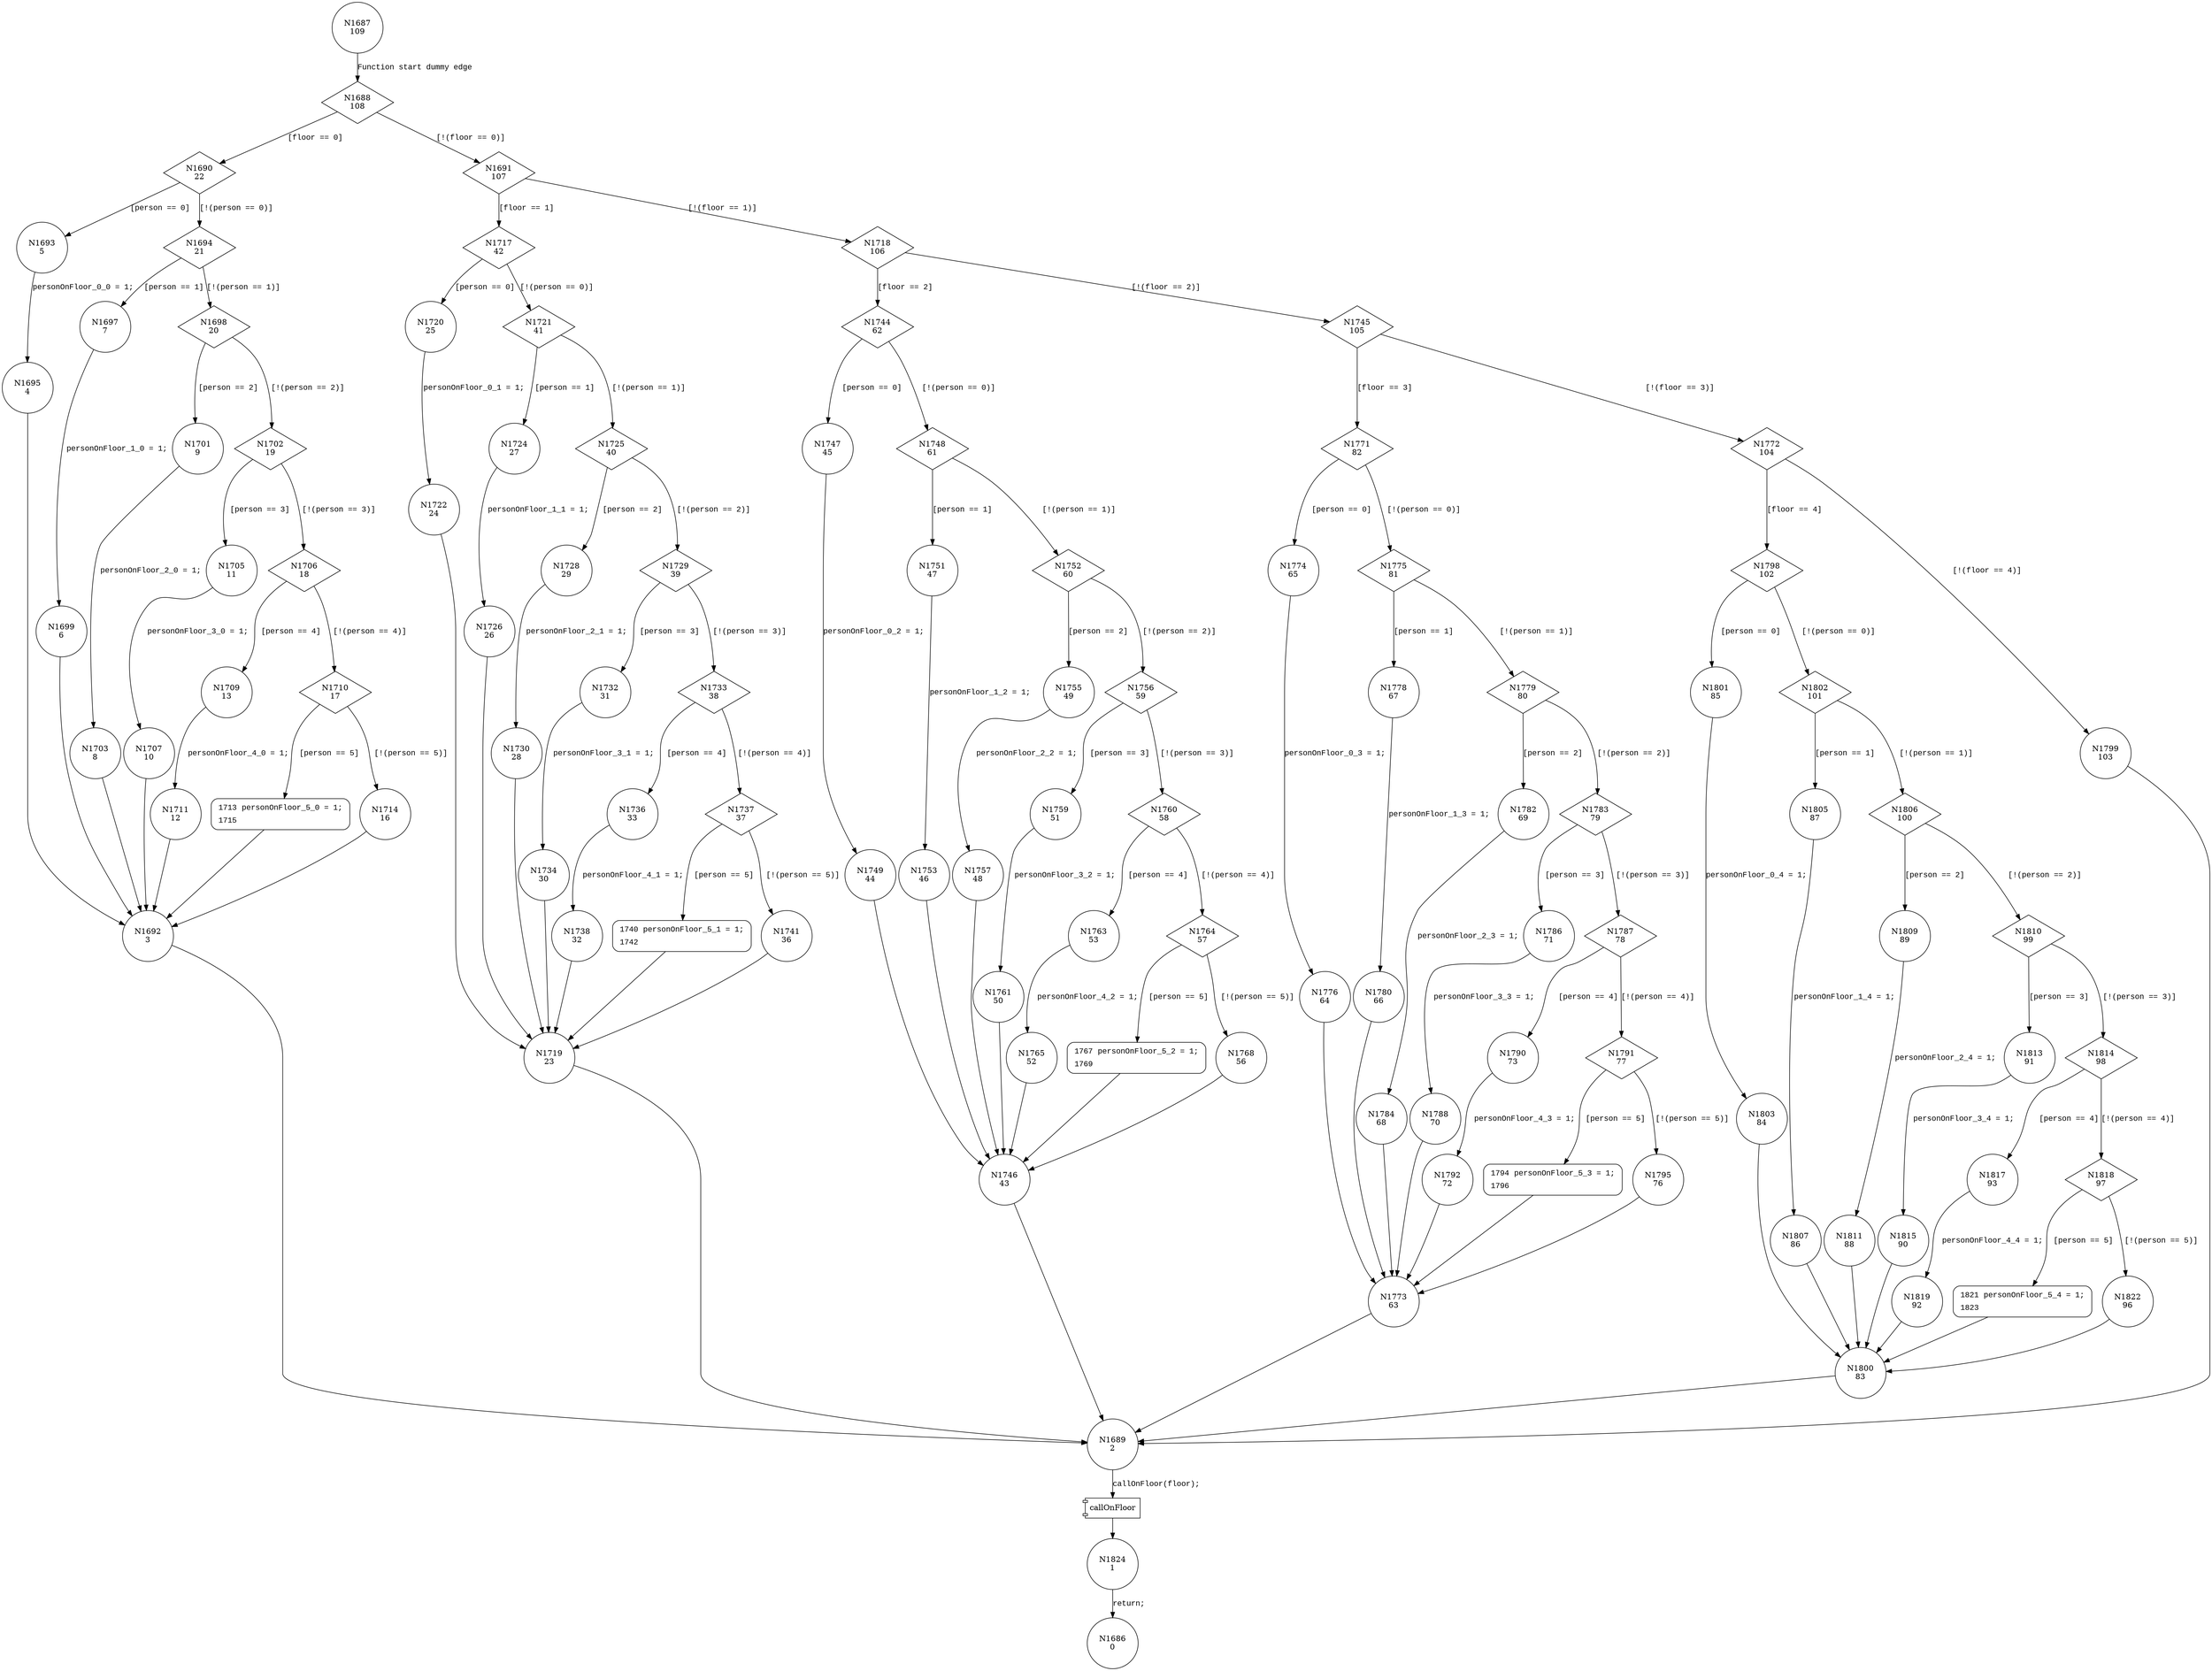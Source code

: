 digraph initPersonOnFloor {
1687 [shape="circle" label="N1687\n109"]
1688 [shape="diamond" label="N1688\n108"]
1690 [shape="diamond" label="N1690\n22"]
1691 [shape="diamond" label="N1691\n107"]
1717 [shape="diamond" label="N1717\n42"]
1718 [shape="diamond" label="N1718\n106"]
1744 [shape="diamond" label="N1744\n62"]
1745 [shape="diamond" label="N1745\n105"]
1771 [shape="diamond" label="N1771\n82"]
1772 [shape="diamond" label="N1772\n104"]
1798 [shape="diamond" label="N1798\n102"]
1799 [shape="circle" label="N1799\n103"]
1689 [shape="circle" label="N1689\n2"]
1824 [shape="circle" label="N1824\n1"]
1801 [shape="circle" label="N1801\n85"]
1802 [shape="diamond" label="N1802\n101"]
1805 [shape="circle" label="N1805\n87"]
1806 [shape="diamond" label="N1806\n100"]
1809 [shape="circle" label="N1809\n89"]
1810 [shape="diamond" label="N1810\n99"]
1813 [shape="circle" label="N1813\n91"]
1814 [shape="diamond" label="N1814\n98"]
1817 [shape="circle" label="N1817\n93"]
1818 [shape="diamond" label="N1818\n97"]
1821 [shape="circle" label="N1821\n95"]
1822 [shape="circle" label="N1822\n96"]
1800 [shape="circle" label="N1800\n83"]
1819 [shape="circle" label="N1819\n92"]
1815 [shape="circle" label="N1815\n90"]
1811 [shape="circle" label="N1811\n88"]
1807 [shape="circle" label="N1807\n86"]
1803 [shape="circle" label="N1803\n84"]
1774 [shape="circle" label="N1774\n65"]
1775 [shape="diamond" label="N1775\n81"]
1778 [shape="circle" label="N1778\n67"]
1779 [shape="diamond" label="N1779\n80"]
1782 [shape="circle" label="N1782\n69"]
1783 [shape="diamond" label="N1783\n79"]
1786 [shape="circle" label="N1786\n71"]
1787 [shape="diamond" label="N1787\n78"]
1790 [shape="circle" label="N1790\n73"]
1791 [shape="diamond" label="N1791\n77"]
1794 [shape="circle" label="N1794\n75"]
1795 [shape="circle" label="N1795\n76"]
1773 [shape="circle" label="N1773\n63"]
1792 [shape="circle" label="N1792\n72"]
1788 [shape="circle" label="N1788\n70"]
1784 [shape="circle" label="N1784\n68"]
1780 [shape="circle" label="N1780\n66"]
1776 [shape="circle" label="N1776\n64"]
1747 [shape="circle" label="N1747\n45"]
1748 [shape="diamond" label="N1748\n61"]
1751 [shape="circle" label="N1751\n47"]
1752 [shape="diamond" label="N1752\n60"]
1755 [shape="circle" label="N1755\n49"]
1756 [shape="diamond" label="N1756\n59"]
1759 [shape="circle" label="N1759\n51"]
1760 [shape="diamond" label="N1760\n58"]
1763 [shape="circle" label="N1763\n53"]
1764 [shape="diamond" label="N1764\n57"]
1767 [shape="circle" label="N1767\n55"]
1768 [shape="circle" label="N1768\n56"]
1746 [shape="circle" label="N1746\n43"]
1765 [shape="circle" label="N1765\n52"]
1761 [shape="circle" label="N1761\n50"]
1757 [shape="circle" label="N1757\n48"]
1753 [shape="circle" label="N1753\n46"]
1749 [shape="circle" label="N1749\n44"]
1720 [shape="circle" label="N1720\n25"]
1721 [shape="diamond" label="N1721\n41"]
1724 [shape="circle" label="N1724\n27"]
1725 [shape="diamond" label="N1725\n40"]
1728 [shape="circle" label="N1728\n29"]
1729 [shape="diamond" label="N1729\n39"]
1732 [shape="circle" label="N1732\n31"]
1733 [shape="diamond" label="N1733\n38"]
1736 [shape="circle" label="N1736\n33"]
1737 [shape="diamond" label="N1737\n37"]
1740 [shape="circle" label="N1740\n35"]
1741 [shape="circle" label="N1741\n36"]
1719 [shape="circle" label="N1719\n23"]
1738 [shape="circle" label="N1738\n32"]
1734 [shape="circle" label="N1734\n30"]
1730 [shape="circle" label="N1730\n28"]
1726 [shape="circle" label="N1726\n26"]
1722 [shape="circle" label="N1722\n24"]
1693 [shape="circle" label="N1693\n5"]
1694 [shape="diamond" label="N1694\n21"]
1697 [shape="circle" label="N1697\n7"]
1698 [shape="diamond" label="N1698\n20"]
1701 [shape="circle" label="N1701\n9"]
1702 [shape="diamond" label="N1702\n19"]
1705 [shape="circle" label="N1705\n11"]
1706 [shape="diamond" label="N1706\n18"]
1709 [shape="circle" label="N1709\n13"]
1710 [shape="diamond" label="N1710\n17"]
1713 [shape="circle" label="N1713\n15"]
1714 [shape="circle" label="N1714\n16"]
1692 [shape="circle" label="N1692\n3"]
1711 [shape="circle" label="N1711\n12"]
1707 [shape="circle" label="N1707\n10"]
1703 [shape="circle" label="N1703\n8"]
1699 [shape="circle" label="N1699\n6"]
1695 [shape="circle" label="N1695\n4"]
1686 [shape="circle" label="N1686\n0"]
1821 [style="filled,bold" penwidth="1" fillcolor="white" fontname="Courier New" shape="Mrecord" label=<<table border="0" cellborder="0" cellpadding="3" bgcolor="white"><tr><td align="right">1821</td><td align="left">personOnFloor_5_4 = 1;</td></tr><tr><td align="right">1823</td><td align="left"></td></tr></table>>]
1821 -> 1800[label=""]
1794 [style="filled,bold" penwidth="1" fillcolor="white" fontname="Courier New" shape="Mrecord" label=<<table border="0" cellborder="0" cellpadding="3" bgcolor="white"><tr><td align="right">1794</td><td align="left">personOnFloor_5_3 = 1;</td></tr><tr><td align="right">1796</td><td align="left"></td></tr></table>>]
1794 -> 1773[label=""]
1767 [style="filled,bold" penwidth="1" fillcolor="white" fontname="Courier New" shape="Mrecord" label=<<table border="0" cellborder="0" cellpadding="3" bgcolor="white"><tr><td align="right">1767</td><td align="left">personOnFloor_5_2 = 1;</td></tr><tr><td align="right">1769</td><td align="left"></td></tr></table>>]
1767 -> 1746[label=""]
1740 [style="filled,bold" penwidth="1" fillcolor="white" fontname="Courier New" shape="Mrecord" label=<<table border="0" cellborder="0" cellpadding="3" bgcolor="white"><tr><td align="right">1740</td><td align="left">personOnFloor_5_1 = 1;</td></tr><tr><td align="right">1742</td><td align="left"></td></tr></table>>]
1740 -> 1719[label=""]
1713 [style="filled,bold" penwidth="1" fillcolor="white" fontname="Courier New" shape="Mrecord" label=<<table border="0" cellborder="0" cellpadding="3" bgcolor="white"><tr><td align="right">1713</td><td align="left">personOnFloor_5_0 = 1;</td></tr><tr><td align="right">1715</td><td align="left"></td></tr></table>>]
1713 -> 1692[label=""]
1687 -> 1688 [label="Function start dummy edge" fontname="Courier New"]
1688 -> 1690 [label="[floor == 0]" fontname="Courier New"]
1688 -> 1691 [label="[!(floor == 0)]" fontname="Courier New"]
1691 -> 1717 [label="[floor == 1]" fontname="Courier New"]
1691 -> 1718 [label="[!(floor == 1)]" fontname="Courier New"]
1718 -> 1744 [label="[floor == 2]" fontname="Courier New"]
1718 -> 1745 [label="[!(floor == 2)]" fontname="Courier New"]
1745 -> 1771 [label="[floor == 3]" fontname="Courier New"]
1745 -> 1772 [label="[!(floor == 3)]" fontname="Courier New"]
1772 -> 1798 [label="[floor == 4]" fontname="Courier New"]
1772 -> 1799 [label="[!(floor == 4)]" fontname="Courier New"]
100103 [shape="component" label="callOnFloor"]
1689 -> 100103 [label="callOnFloor(floor);" fontname="Courier New"]
100103 -> 1824 [label="" fontname="Courier New"]
1798 -> 1801 [label="[person == 0]" fontname="Courier New"]
1798 -> 1802 [label="[!(person == 0)]" fontname="Courier New"]
1802 -> 1805 [label="[person == 1]" fontname="Courier New"]
1802 -> 1806 [label="[!(person == 1)]" fontname="Courier New"]
1806 -> 1809 [label="[person == 2]" fontname="Courier New"]
1806 -> 1810 [label="[!(person == 2)]" fontname="Courier New"]
1810 -> 1813 [label="[person == 3]" fontname="Courier New"]
1810 -> 1814 [label="[!(person == 3)]" fontname="Courier New"]
1814 -> 1817 [label="[person == 4]" fontname="Courier New"]
1814 -> 1818 [label="[!(person == 4)]" fontname="Courier New"]
1818 -> 1821 [label="[person == 5]" fontname="Courier New"]
1818 -> 1822 [label="[!(person == 5)]" fontname="Courier New"]
1800 -> 1689 [label="" fontname="Courier New"]
1817 -> 1819 [label="personOnFloor_4_4 = 1;" fontname="Courier New"]
1813 -> 1815 [label="personOnFloor_3_4 = 1;" fontname="Courier New"]
1809 -> 1811 [label="personOnFloor_2_4 = 1;" fontname="Courier New"]
1805 -> 1807 [label="personOnFloor_1_4 = 1;" fontname="Courier New"]
1801 -> 1803 [label="personOnFloor_0_4 = 1;" fontname="Courier New"]
1771 -> 1774 [label="[person == 0]" fontname="Courier New"]
1771 -> 1775 [label="[!(person == 0)]" fontname="Courier New"]
1775 -> 1778 [label="[person == 1]" fontname="Courier New"]
1775 -> 1779 [label="[!(person == 1)]" fontname="Courier New"]
1779 -> 1782 [label="[person == 2]" fontname="Courier New"]
1779 -> 1783 [label="[!(person == 2)]" fontname="Courier New"]
1783 -> 1786 [label="[person == 3]" fontname="Courier New"]
1783 -> 1787 [label="[!(person == 3)]" fontname="Courier New"]
1787 -> 1790 [label="[person == 4]" fontname="Courier New"]
1787 -> 1791 [label="[!(person == 4)]" fontname="Courier New"]
1791 -> 1794 [label="[person == 5]" fontname="Courier New"]
1791 -> 1795 [label="[!(person == 5)]" fontname="Courier New"]
1773 -> 1689 [label="" fontname="Courier New"]
1790 -> 1792 [label="personOnFloor_4_3 = 1;" fontname="Courier New"]
1786 -> 1788 [label="personOnFloor_3_3 = 1;" fontname="Courier New"]
1782 -> 1784 [label="personOnFloor_2_3 = 1;" fontname="Courier New"]
1778 -> 1780 [label="personOnFloor_1_3 = 1;" fontname="Courier New"]
1774 -> 1776 [label="personOnFloor_0_3 = 1;" fontname="Courier New"]
1744 -> 1747 [label="[person == 0]" fontname="Courier New"]
1744 -> 1748 [label="[!(person == 0)]" fontname="Courier New"]
1748 -> 1751 [label="[person == 1]" fontname="Courier New"]
1748 -> 1752 [label="[!(person == 1)]" fontname="Courier New"]
1752 -> 1755 [label="[person == 2]" fontname="Courier New"]
1752 -> 1756 [label="[!(person == 2)]" fontname="Courier New"]
1756 -> 1759 [label="[person == 3]" fontname="Courier New"]
1756 -> 1760 [label="[!(person == 3)]" fontname="Courier New"]
1760 -> 1763 [label="[person == 4]" fontname="Courier New"]
1760 -> 1764 [label="[!(person == 4)]" fontname="Courier New"]
1764 -> 1767 [label="[person == 5]" fontname="Courier New"]
1764 -> 1768 [label="[!(person == 5)]" fontname="Courier New"]
1746 -> 1689 [label="" fontname="Courier New"]
1763 -> 1765 [label="personOnFloor_4_2 = 1;" fontname="Courier New"]
1759 -> 1761 [label="personOnFloor_3_2 = 1;" fontname="Courier New"]
1755 -> 1757 [label="personOnFloor_2_2 = 1;" fontname="Courier New"]
1751 -> 1753 [label="personOnFloor_1_2 = 1;" fontname="Courier New"]
1747 -> 1749 [label="personOnFloor_0_2 = 1;" fontname="Courier New"]
1717 -> 1720 [label="[person == 0]" fontname="Courier New"]
1717 -> 1721 [label="[!(person == 0)]" fontname="Courier New"]
1721 -> 1724 [label="[person == 1]" fontname="Courier New"]
1721 -> 1725 [label="[!(person == 1)]" fontname="Courier New"]
1725 -> 1728 [label="[person == 2]" fontname="Courier New"]
1725 -> 1729 [label="[!(person == 2)]" fontname="Courier New"]
1729 -> 1732 [label="[person == 3]" fontname="Courier New"]
1729 -> 1733 [label="[!(person == 3)]" fontname="Courier New"]
1733 -> 1736 [label="[person == 4]" fontname="Courier New"]
1733 -> 1737 [label="[!(person == 4)]" fontname="Courier New"]
1737 -> 1740 [label="[person == 5]" fontname="Courier New"]
1737 -> 1741 [label="[!(person == 5)]" fontname="Courier New"]
1719 -> 1689 [label="" fontname="Courier New"]
1736 -> 1738 [label="personOnFloor_4_1 = 1;" fontname="Courier New"]
1732 -> 1734 [label="personOnFloor_3_1 = 1;" fontname="Courier New"]
1728 -> 1730 [label="personOnFloor_2_1 = 1;" fontname="Courier New"]
1724 -> 1726 [label="personOnFloor_1_1 = 1;" fontname="Courier New"]
1720 -> 1722 [label="personOnFloor_0_1 = 1;" fontname="Courier New"]
1690 -> 1693 [label="[person == 0]" fontname="Courier New"]
1690 -> 1694 [label="[!(person == 0)]" fontname="Courier New"]
1694 -> 1697 [label="[person == 1]" fontname="Courier New"]
1694 -> 1698 [label="[!(person == 1)]" fontname="Courier New"]
1698 -> 1701 [label="[person == 2]" fontname="Courier New"]
1698 -> 1702 [label="[!(person == 2)]" fontname="Courier New"]
1702 -> 1705 [label="[person == 3]" fontname="Courier New"]
1702 -> 1706 [label="[!(person == 3)]" fontname="Courier New"]
1706 -> 1709 [label="[person == 4]" fontname="Courier New"]
1706 -> 1710 [label="[!(person == 4)]" fontname="Courier New"]
1710 -> 1713 [label="[person == 5]" fontname="Courier New"]
1710 -> 1714 [label="[!(person == 5)]" fontname="Courier New"]
1692 -> 1689 [label="" fontname="Courier New"]
1709 -> 1711 [label="personOnFloor_4_0 = 1;" fontname="Courier New"]
1705 -> 1707 [label="personOnFloor_3_0 = 1;" fontname="Courier New"]
1701 -> 1703 [label="personOnFloor_2_0 = 1;" fontname="Courier New"]
1697 -> 1699 [label="personOnFloor_1_0 = 1;" fontname="Courier New"]
1693 -> 1695 [label="personOnFloor_0_0 = 1;" fontname="Courier New"]
1799 -> 1689 [label="" fontname="Courier New"]
1824 -> 1686 [label="return;" fontname="Courier New"]
1822 -> 1800 [label="" fontname="Courier New"]
1819 -> 1800 [label="" fontname="Courier New"]
1815 -> 1800 [label="" fontname="Courier New"]
1811 -> 1800 [label="" fontname="Courier New"]
1807 -> 1800 [label="" fontname="Courier New"]
1803 -> 1800 [label="" fontname="Courier New"]
1795 -> 1773 [label="" fontname="Courier New"]
1792 -> 1773 [label="" fontname="Courier New"]
1788 -> 1773 [label="" fontname="Courier New"]
1784 -> 1773 [label="" fontname="Courier New"]
1780 -> 1773 [label="" fontname="Courier New"]
1776 -> 1773 [label="" fontname="Courier New"]
1768 -> 1746 [label="" fontname="Courier New"]
1765 -> 1746 [label="" fontname="Courier New"]
1761 -> 1746 [label="" fontname="Courier New"]
1757 -> 1746 [label="" fontname="Courier New"]
1753 -> 1746 [label="" fontname="Courier New"]
1749 -> 1746 [label="" fontname="Courier New"]
1741 -> 1719 [label="" fontname="Courier New"]
1738 -> 1719 [label="" fontname="Courier New"]
1734 -> 1719 [label="" fontname="Courier New"]
1730 -> 1719 [label="" fontname="Courier New"]
1726 -> 1719 [label="" fontname="Courier New"]
1722 -> 1719 [label="" fontname="Courier New"]
1714 -> 1692 [label="" fontname="Courier New"]
1711 -> 1692 [label="" fontname="Courier New"]
1707 -> 1692 [label="" fontname="Courier New"]
1703 -> 1692 [label="" fontname="Courier New"]
1699 -> 1692 [label="" fontname="Courier New"]
1695 -> 1692 [label="" fontname="Courier New"]
}